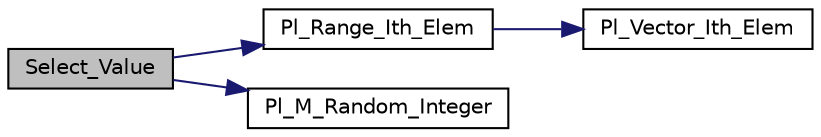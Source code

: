 digraph "Select_Value"
{
  edge [fontname="Helvetica",fontsize="10",labelfontname="Helvetica",labelfontsize="10"];
  node [fontname="Helvetica",fontsize="10",shape=record];
  rankdir="LR";
  Node1 [label="Select_Value",height=0.2,width=0.4,color="black", fillcolor="grey75", style="filled", fontcolor="black"];
  Node1 -> Node2 [color="midnightblue",fontsize="10",style="solid",fontname="Helvetica"];
  Node2 [label="Pl_Range_Ith_Elem",height=0.2,width=0.4,color="black", fillcolor="white", style="filled",URL="$fd__range_8c.html#aefd40aaa6487307a0250529aa0178ead"];
  Node2 -> Node3 [color="midnightblue",fontsize="10",style="solid",fontname="Helvetica"];
  Node3 [label="Pl_Vector_Ith_Elem",height=0.2,width=0.4,color="black", fillcolor="white", style="filled",URL="$fd__range_8c.html#a32260577536fd7f8da5e88d793f86864"];
  Node1 -> Node4 [color="midnightblue",fontsize="10",style="solid",fontname="Helvetica"];
  Node4 [label="Pl_M_Random_Integer",height=0.2,width=0.4,color="black", fillcolor="white", style="filled",URL="$machine_8c.html#ab5e4732cee096e112efb9a2545c16d6a"];
}
